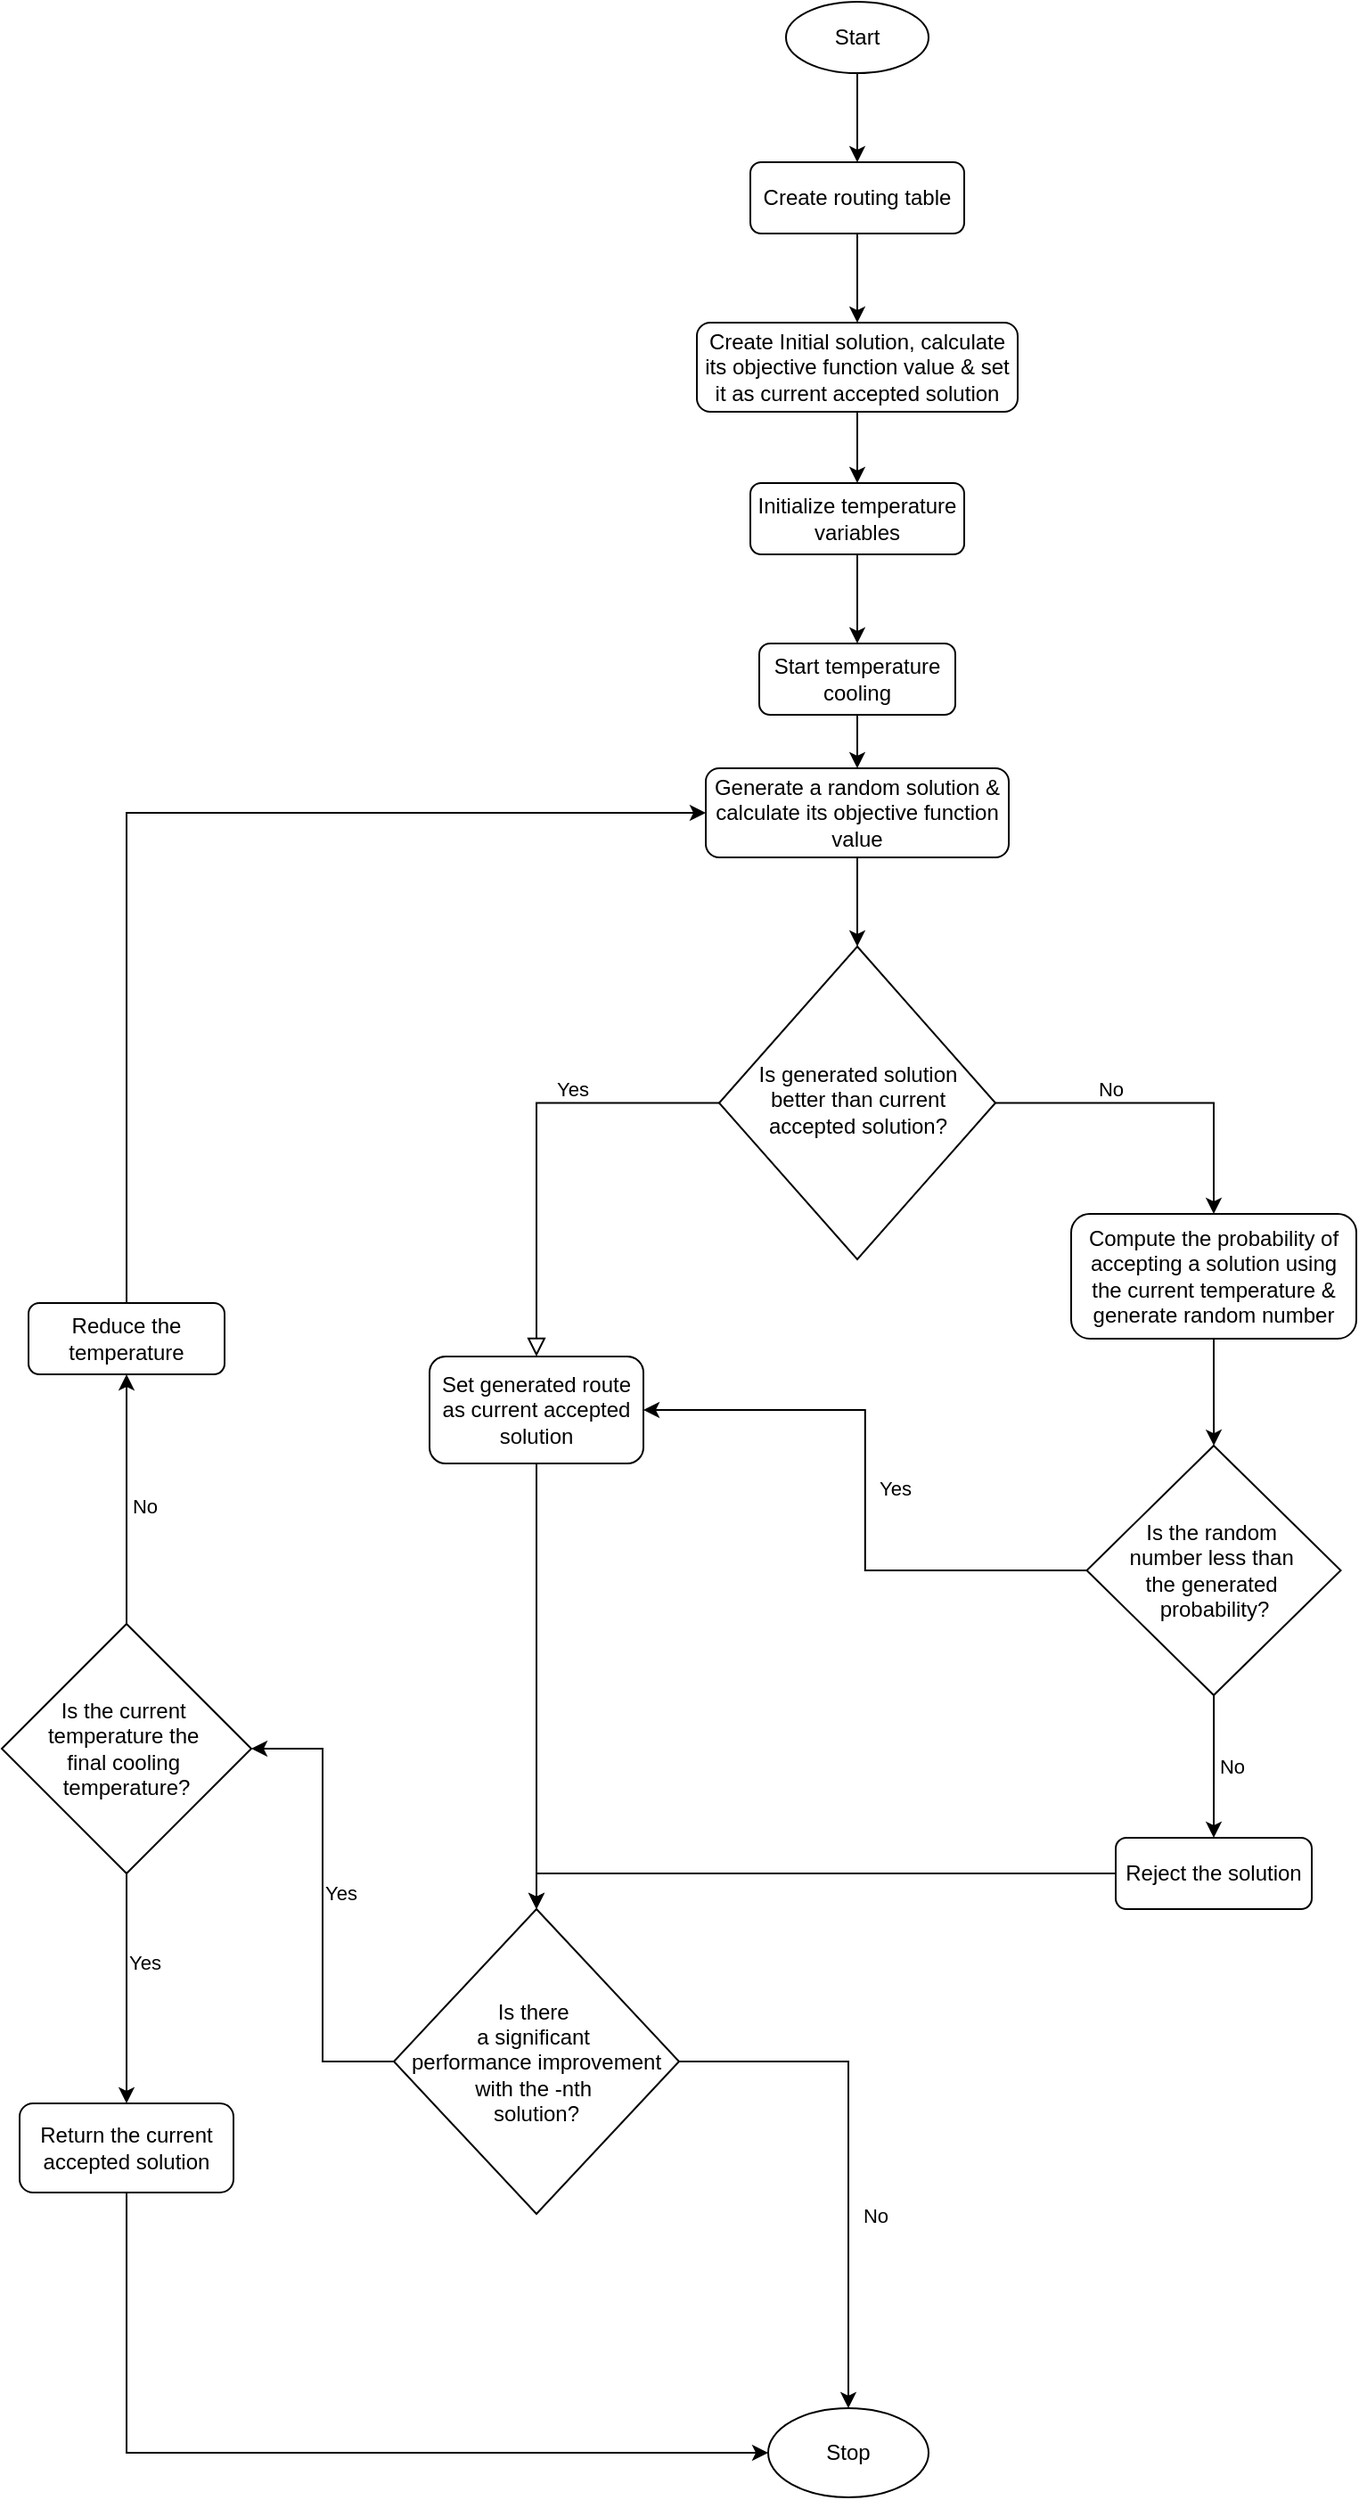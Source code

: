 <mxfile version="26.0.4">
  <diagram id="C5RBs43oDa-KdzZeNtuy" name="Page-1">
    <mxGraphModel dx="1973" dy="1883" grid="1" gridSize="10" guides="1" tooltips="1" connect="1" arrows="1" fold="1" page="1" pageScale="1" pageWidth="827" pageHeight="1169" math="0" shadow="0">
      <root>
        <mxCell id="WIyWlLk6GJQsqaUBKTNV-0" />
        <mxCell id="WIyWlLk6GJQsqaUBKTNV-1" parent="WIyWlLk6GJQsqaUBKTNV-0" />
        <mxCell id="vpzqj6q_tbfEYGP_9CFz-5" value="" style="edgeStyle=orthogonalEdgeStyle;rounded=0;orthogonalLoop=1;jettySize=auto;html=1;" edge="1" parent="WIyWlLk6GJQsqaUBKTNV-1" source="WIyWlLk6GJQsqaUBKTNV-3" target="vpzqj6q_tbfEYGP_9CFz-4">
          <mxGeometry relative="1" as="geometry" />
        </mxCell>
        <mxCell id="WIyWlLk6GJQsqaUBKTNV-3" value="Create routing table" style="rounded=1;whiteSpace=wrap;html=1;fontSize=12;glass=0;strokeWidth=1;shadow=0;" parent="WIyWlLk6GJQsqaUBKTNV-1" vertex="1">
          <mxGeometry x="160" y="80" width="120" height="40" as="geometry" />
        </mxCell>
        <mxCell id="WIyWlLk6GJQsqaUBKTNV-4" value="Yes" style="rounded=0;html=1;jettySize=auto;orthogonalLoop=1;fontSize=11;endArrow=block;endFill=0;endSize=8;strokeWidth=1;shadow=0;labelBackgroundColor=none;edgeStyle=orthogonalEdgeStyle;entryX=0.5;entryY=0;entryDx=0;entryDy=0;" parent="WIyWlLk6GJQsqaUBKTNV-1" source="WIyWlLk6GJQsqaUBKTNV-6" target="WIyWlLk6GJQsqaUBKTNV-11" edge="1">
          <mxGeometry x="-0.323" y="-8" relative="1" as="geometry">
            <mxPoint as="offset" />
            <mxPoint x="-30" y="690" as="targetPoint" />
          </mxGeometry>
        </mxCell>
        <mxCell id="vpzqj6q_tbfEYGP_9CFz-12" style="edgeStyle=orthogonalEdgeStyle;rounded=0;orthogonalLoop=1;jettySize=auto;html=1;entryX=0.5;entryY=0;entryDx=0;entryDy=0;" edge="1" parent="WIyWlLk6GJQsqaUBKTNV-1" source="WIyWlLk6GJQsqaUBKTNV-6" target="vpzqj6q_tbfEYGP_9CFz-11">
          <mxGeometry relative="1" as="geometry" />
        </mxCell>
        <mxCell id="vpzqj6q_tbfEYGP_9CFz-13" value="No" style="edgeLabel;html=1;align=center;verticalAlign=middle;resizable=0;points=[];" vertex="1" connectable="0" parent="vpzqj6q_tbfEYGP_9CFz-12">
          <mxGeometry x="-0.049" y="3" relative="1" as="geometry">
            <mxPoint x="-24" y="-5" as="offset" />
          </mxGeometry>
        </mxCell>
        <mxCell id="WIyWlLk6GJQsqaUBKTNV-6" value="Is generated solution better than current accepted solution?" style="rhombus;whiteSpace=wrap;html=1;shadow=0;fontFamily=Helvetica;fontSize=12;align=center;strokeWidth=1;spacing=6;spacingTop=-4;" parent="WIyWlLk6GJQsqaUBKTNV-1" vertex="1">
          <mxGeometry x="142.5" y="520" width="155" height="175.5" as="geometry" />
        </mxCell>
        <mxCell id="vpzqj6q_tbfEYGP_9CFz-24" style="edgeStyle=orthogonalEdgeStyle;rounded=0;orthogonalLoop=1;jettySize=auto;html=1;" edge="1" parent="WIyWlLk6GJQsqaUBKTNV-1" source="WIyWlLk6GJQsqaUBKTNV-11" target="vpzqj6q_tbfEYGP_9CFz-23">
          <mxGeometry relative="1" as="geometry" />
        </mxCell>
        <mxCell id="WIyWlLk6GJQsqaUBKTNV-11" value="Set generated route as current accepted solution" style="rounded=1;whiteSpace=wrap;html=1;fontSize=12;glass=0;strokeWidth=1;shadow=0;" parent="WIyWlLk6GJQsqaUBKTNV-1" vertex="1">
          <mxGeometry x="-20" y="750" width="120" height="60" as="geometry" />
        </mxCell>
        <mxCell id="vpzqj6q_tbfEYGP_9CFz-14" value="" style="edgeStyle=orthogonalEdgeStyle;rounded=0;orthogonalLoop=1;jettySize=auto;html=1;" edge="1" parent="WIyWlLk6GJQsqaUBKTNV-1" source="WIyWlLk6GJQsqaUBKTNV-12" target="WIyWlLk6GJQsqaUBKTNV-6">
          <mxGeometry relative="1" as="geometry" />
        </mxCell>
        <mxCell id="WIyWlLk6GJQsqaUBKTNV-12" value="Generate a random solution &amp;amp; calculate its objective function value" style="rounded=1;whiteSpace=wrap;html=1;fontSize=12;glass=0;strokeWidth=1;shadow=0;" parent="WIyWlLk6GJQsqaUBKTNV-1" vertex="1">
          <mxGeometry x="135" y="420" width="170" height="50" as="geometry" />
        </mxCell>
        <mxCell id="vpzqj6q_tbfEYGP_9CFz-1" value="" style="edgeStyle=orthogonalEdgeStyle;rounded=0;orthogonalLoop=1;jettySize=auto;html=1;" edge="1" parent="WIyWlLk6GJQsqaUBKTNV-1" source="vpzqj6q_tbfEYGP_9CFz-0" target="WIyWlLk6GJQsqaUBKTNV-3">
          <mxGeometry relative="1" as="geometry" />
        </mxCell>
        <mxCell id="vpzqj6q_tbfEYGP_9CFz-0" value="Start" style="ellipse;whiteSpace=wrap;html=1;" vertex="1" parent="WIyWlLk6GJQsqaUBKTNV-1">
          <mxGeometry x="180" y="-10" width="80" height="40" as="geometry" />
        </mxCell>
        <mxCell id="vpzqj6q_tbfEYGP_9CFz-9" value="" style="edgeStyle=orthogonalEdgeStyle;rounded=0;orthogonalLoop=1;jettySize=auto;html=1;" edge="1" parent="WIyWlLk6GJQsqaUBKTNV-1" source="vpzqj6q_tbfEYGP_9CFz-2" target="vpzqj6q_tbfEYGP_9CFz-8">
          <mxGeometry relative="1" as="geometry" />
        </mxCell>
        <mxCell id="vpzqj6q_tbfEYGP_9CFz-2" value="Initialize temperature variables" style="rounded=1;whiteSpace=wrap;html=1;fontSize=12;glass=0;strokeWidth=1;shadow=0;" vertex="1" parent="WIyWlLk6GJQsqaUBKTNV-1">
          <mxGeometry x="160" y="260" width="120" height="40" as="geometry" />
        </mxCell>
        <mxCell id="vpzqj6q_tbfEYGP_9CFz-6" value="" style="edgeStyle=orthogonalEdgeStyle;rounded=0;orthogonalLoop=1;jettySize=auto;html=1;" edge="1" parent="WIyWlLk6GJQsqaUBKTNV-1" source="vpzqj6q_tbfEYGP_9CFz-4" target="vpzqj6q_tbfEYGP_9CFz-2">
          <mxGeometry relative="1" as="geometry" />
        </mxCell>
        <mxCell id="vpzqj6q_tbfEYGP_9CFz-4" value="Create Initial solution, calculate its objective function value &amp;amp; set it as current accepted solution" style="rounded=1;whiteSpace=wrap;html=1;fontSize=12;glass=0;strokeWidth=1;shadow=0;" vertex="1" parent="WIyWlLk6GJQsqaUBKTNV-1">
          <mxGeometry x="130" y="170" width="180" height="50" as="geometry" />
        </mxCell>
        <mxCell id="vpzqj6q_tbfEYGP_9CFz-10" value="" style="edgeStyle=orthogonalEdgeStyle;rounded=0;orthogonalLoop=1;jettySize=auto;html=1;" edge="1" parent="WIyWlLk6GJQsqaUBKTNV-1" source="vpzqj6q_tbfEYGP_9CFz-8" target="WIyWlLk6GJQsqaUBKTNV-12">
          <mxGeometry relative="1" as="geometry" />
        </mxCell>
        <mxCell id="vpzqj6q_tbfEYGP_9CFz-8" value="Start temperature cooling" style="rounded=1;whiteSpace=wrap;html=1;" vertex="1" parent="WIyWlLk6GJQsqaUBKTNV-1">
          <mxGeometry x="165" y="350" width="110" height="40" as="geometry" />
        </mxCell>
        <mxCell id="vpzqj6q_tbfEYGP_9CFz-16" value="" style="edgeStyle=orthogonalEdgeStyle;rounded=0;orthogonalLoop=1;jettySize=auto;html=1;" edge="1" parent="WIyWlLk6GJQsqaUBKTNV-1" source="vpzqj6q_tbfEYGP_9CFz-11" target="vpzqj6q_tbfEYGP_9CFz-15">
          <mxGeometry relative="1" as="geometry" />
        </mxCell>
        <mxCell id="vpzqj6q_tbfEYGP_9CFz-11" value="Compute the probability of accepting a solution using the current temperature &amp;amp; generate random number" style="rounded=1;whiteSpace=wrap;html=1;" vertex="1" parent="WIyWlLk6GJQsqaUBKTNV-1">
          <mxGeometry x="340" y="670" width="160" height="70" as="geometry" />
        </mxCell>
        <mxCell id="vpzqj6q_tbfEYGP_9CFz-17" style="edgeStyle=orthogonalEdgeStyle;rounded=0;orthogonalLoop=1;jettySize=auto;html=1;entryX=1;entryY=0.5;entryDx=0;entryDy=0;" edge="1" parent="WIyWlLk6GJQsqaUBKTNV-1" source="vpzqj6q_tbfEYGP_9CFz-15" target="WIyWlLk6GJQsqaUBKTNV-11">
          <mxGeometry relative="1" as="geometry" />
        </mxCell>
        <mxCell id="vpzqj6q_tbfEYGP_9CFz-18" value="Yes" style="edgeLabel;html=1;align=center;verticalAlign=middle;resizable=0;points=[];" vertex="1" connectable="0" parent="vpzqj6q_tbfEYGP_9CFz-17">
          <mxGeometry x="0.011" y="-2" relative="1" as="geometry">
            <mxPoint x="14" as="offset" />
          </mxGeometry>
        </mxCell>
        <mxCell id="vpzqj6q_tbfEYGP_9CFz-20" style="edgeStyle=orthogonalEdgeStyle;rounded=0;orthogonalLoop=1;jettySize=auto;html=1;entryX=0.5;entryY=0;entryDx=0;entryDy=0;" edge="1" parent="WIyWlLk6GJQsqaUBKTNV-1" source="vpzqj6q_tbfEYGP_9CFz-15" target="vpzqj6q_tbfEYGP_9CFz-19">
          <mxGeometry relative="1" as="geometry" />
        </mxCell>
        <mxCell id="vpzqj6q_tbfEYGP_9CFz-22" value="No" style="edgeLabel;html=1;align=center;verticalAlign=middle;resizable=0;points=[];" vertex="1" connectable="0" parent="vpzqj6q_tbfEYGP_9CFz-20">
          <mxGeometry x="-0.1" relative="1" as="geometry">
            <mxPoint x="10" y="4" as="offset" />
          </mxGeometry>
        </mxCell>
        <mxCell id="vpzqj6q_tbfEYGP_9CFz-15" value="Is the random&amp;nbsp;&lt;div&gt;number less&lt;span style=&quot;background-color: transparent; color: light-dark(rgb(0, 0, 0), rgb(255, 255, 255));&quot;&gt;&amp;nbsp;than&amp;nbsp;&lt;/span&gt;&lt;/div&gt;&lt;div&gt;&lt;span style=&quot;background-color: transparent; color: light-dark(rgb(0, 0, 0), rgb(255, 255, 255));&quot;&gt;the&amp;nbsp;&lt;/span&gt;&lt;span style=&quot;background-color: transparent; color: light-dark(rgb(0, 0, 0), rgb(255, 255, 255));&quot;&gt;generated&amp;nbsp;&lt;/span&gt;&lt;div&gt;probability?&lt;/div&gt;&lt;/div&gt;" style="rhombus;whiteSpace=wrap;html=1;" vertex="1" parent="WIyWlLk6GJQsqaUBKTNV-1">
          <mxGeometry x="348.75" y="800" width="142.5" height="140" as="geometry" />
        </mxCell>
        <mxCell id="vpzqj6q_tbfEYGP_9CFz-25" style="edgeStyle=orthogonalEdgeStyle;rounded=0;orthogonalLoop=1;jettySize=auto;html=1;entryX=0.5;entryY=0;entryDx=0;entryDy=0;" edge="1" parent="WIyWlLk6GJQsqaUBKTNV-1" source="vpzqj6q_tbfEYGP_9CFz-19" target="vpzqj6q_tbfEYGP_9CFz-23">
          <mxGeometry relative="1" as="geometry">
            <mxPoint x="140" y="970" as="targetPoint" />
            <Array as="points">
              <mxPoint x="40" y="1040" />
            </Array>
          </mxGeometry>
        </mxCell>
        <mxCell id="vpzqj6q_tbfEYGP_9CFz-19" value="Reject the solution" style="rounded=1;whiteSpace=wrap;html=1;" vertex="1" parent="WIyWlLk6GJQsqaUBKTNV-1">
          <mxGeometry x="365" y="1020" width="110" height="40" as="geometry" />
        </mxCell>
        <mxCell id="vpzqj6q_tbfEYGP_9CFz-27" style="edgeStyle=orthogonalEdgeStyle;rounded=0;orthogonalLoop=1;jettySize=auto;html=1;entryX=0.5;entryY=0;entryDx=0;entryDy=0;" edge="1" parent="WIyWlLk6GJQsqaUBKTNV-1" source="vpzqj6q_tbfEYGP_9CFz-23" target="vpzqj6q_tbfEYGP_9CFz-26">
          <mxGeometry relative="1" as="geometry" />
        </mxCell>
        <mxCell id="vpzqj6q_tbfEYGP_9CFz-28" value="No" style="edgeLabel;html=1;align=center;verticalAlign=middle;resizable=0;points=[];" vertex="1" connectable="0" parent="vpzqj6q_tbfEYGP_9CFz-27">
          <mxGeometry x="0.036" y="4" relative="1" as="geometry">
            <mxPoint x="11" y="31" as="offset" />
          </mxGeometry>
        </mxCell>
        <mxCell id="vpzqj6q_tbfEYGP_9CFz-30" style="edgeStyle=orthogonalEdgeStyle;rounded=0;orthogonalLoop=1;jettySize=auto;html=1;entryX=1;entryY=0.5;entryDx=0;entryDy=0;" edge="1" parent="WIyWlLk6GJQsqaUBKTNV-1" source="vpzqj6q_tbfEYGP_9CFz-23" target="vpzqj6q_tbfEYGP_9CFz-29">
          <mxGeometry relative="1" as="geometry" />
        </mxCell>
        <mxCell id="vpzqj6q_tbfEYGP_9CFz-31" value="Yes" style="edgeLabel;html=1;align=center;verticalAlign=middle;resizable=0;points=[];" vertex="1" connectable="0" parent="vpzqj6q_tbfEYGP_9CFz-30">
          <mxGeometry x="0.17" relative="1" as="geometry">
            <mxPoint x="10" y="15" as="offset" />
          </mxGeometry>
        </mxCell>
        <mxCell id="vpzqj6q_tbfEYGP_9CFz-23" value="Is there&amp;nbsp;&lt;div&gt;a significant&amp;nbsp;&lt;/div&gt;&lt;div&gt;performance improvement with&amp;nbsp;&lt;span style=&quot;background-color: transparent; color: light-dark(rgb(0, 0, 0), rgb(255, 255, 255));&quot;&gt;the -nth&amp;nbsp;&lt;/span&gt;&lt;/div&gt;&lt;div&gt;&lt;span style=&quot;background-color: transparent; color: light-dark(rgb(0, 0, 0), rgb(255, 255, 255));&quot;&gt;solution?&lt;/span&gt;&lt;/div&gt;" style="rhombus;whiteSpace=wrap;html=1;" vertex="1" parent="WIyWlLk6GJQsqaUBKTNV-1">
          <mxGeometry x="-40" y="1060" width="160" height="171" as="geometry" />
        </mxCell>
        <mxCell id="vpzqj6q_tbfEYGP_9CFz-26" value="Stop" style="ellipse;whiteSpace=wrap;html=1;" vertex="1" parent="WIyWlLk6GJQsqaUBKTNV-1">
          <mxGeometry x="170" y="1340" width="90" height="50" as="geometry" />
        </mxCell>
        <mxCell id="vpzqj6q_tbfEYGP_9CFz-33" style="edgeStyle=orthogonalEdgeStyle;rounded=0;orthogonalLoop=1;jettySize=auto;html=1;" edge="1" parent="WIyWlLk6GJQsqaUBKTNV-1" source="vpzqj6q_tbfEYGP_9CFz-29" target="vpzqj6q_tbfEYGP_9CFz-32">
          <mxGeometry relative="1" as="geometry">
            <mxPoint x="-190" y="1080" as="targetPoint" />
          </mxGeometry>
        </mxCell>
        <mxCell id="vpzqj6q_tbfEYGP_9CFz-35" value="Yes" style="edgeLabel;html=1;align=center;verticalAlign=middle;resizable=0;points=[];" vertex="1" connectable="0" parent="vpzqj6q_tbfEYGP_9CFz-33">
          <mxGeometry x="-0.302" y="1" relative="1" as="geometry">
            <mxPoint x="9" y="5" as="offset" />
          </mxGeometry>
        </mxCell>
        <mxCell id="vpzqj6q_tbfEYGP_9CFz-37" style="edgeStyle=orthogonalEdgeStyle;rounded=0;orthogonalLoop=1;jettySize=auto;html=1;entryX=0.5;entryY=1;entryDx=0;entryDy=0;" edge="1" parent="WIyWlLk6GJQsqaUBKTNV-1" source="vpzqj6q_tbfEYGP_9CFz-29" target="vpzqj6q_tbfEYGP_9CFz-36">
          <mxGeometry relative="1" as="geometry" />
        </mxCell>
        <mxCell id="vpzqj6q_tbfEYGP_9CFz-39" value="No" style="edgeLabel;html=1;align=center;verticalAlign=middle;resizable=0;points=[];" vertex="1" connectable="0" parent="vpzqj6q_tbfEYGP_9CFz-37">
          <mxGeometry x="-0.057" y="-4" relative="1" as="geometry">
            <mxPoint x="6" as="offset" />
          </mxGeometry>
        </mxCell>
        <mxCell id="vpzqj6q_tbfEYGP_9CFz-29" value="Is the current&amp;nbsp;&lt;div&gt;temperature the&amp;nbsp;&lt;/div&gt;&lt;div&gt;final cooling&amp;nbsp;&lt;/div&gt;&lt;div&gt;temperature?&lt;/div&gt;" style="rhombus;whiteSpace=wrap;html=1;" vertex="1" parent="WIyWlLk6GJQsqaUBKTNV-1">
          <mxGeometry x="-260" y="900" width="140" height="140" as="geometry" />
        </mxCell>
        <mxCell id="vpzqj6q_tbfEYGP_9CFz-34" style="edgeStyle=orthogonalEdgeStyle;rounded=0;orthogonalLoop=1;jettySize=auto;html=1;entryX=0;entryY=0.5;entryDx=0;entryDy=0;exitX=0.5;exitY=1;exitDx=0;exitDy=0;" edge="1" parent="WIyWlLk6GJQsqaUBKTNV-1" source="vpzqj6q_tbfEYGP_9CFz-32" target="vpzqj6q_tbfEYGP_9CFz-26">
          <mxGeometry relative="1" as="geometry">
            <Array as="points">
              <mxPoint x="-190" y="1365" />
            </Array>
          </mxGeometry>
        </mxCell>
        <mxCell id="vpzqj6q_tbfEYGP_9CFz-32" value="Return the current accepted solution" style="rounded=1;whiteSpace=wrap;html=1;" vertex="1" parent="WIyWlLk6GJQsqaUBKTNV-1">
          <mxGeometry x="-250" y="1169" width="120" height="50" as="geometry" />
        </mxCell>
        <mxCell id="vpzqj6q_tbfEYGP_9CFz-38" style="edgeStyle=orthogonalEdgeStyle;rounded=0;orthogonalLoop=1;jettySize=auto;html=1;entryX=0;entryY=0.5;entryDx=0;entryDy=0;exitX=0.5;exitY=0;exitDx=0;exitDy=0;" edge="1" parent="WIyWlLk6GJQsqaUBKTNV-1" source="vpzqj6q_tbfEYGP_9CFz-36" target="WIyWlLk6GJQsqaUBKTNV-12">
          <mxGeometry relative="1" as="geometry">
            <Array as="points">
              <mxPoint x="-190" y="445" />
            </Array>
          </mxGeometry>
        </mxCell>
        <mxCell id="vpzqj6q_tbfEYGP_9CFz-36" value="Reduce the temperature" style="rounded=1;whiteSpace=wrap;html=1;" vertex="1" parent="WIyWlLk6GJQsqaUBKTNV-1">
          <mxGeometry x="-245" y="720" width="110" height="40" as="geometry" />
        </mxCell>
      </root>
    </mxGraphModel>
  </diagram>
</mxfile>
